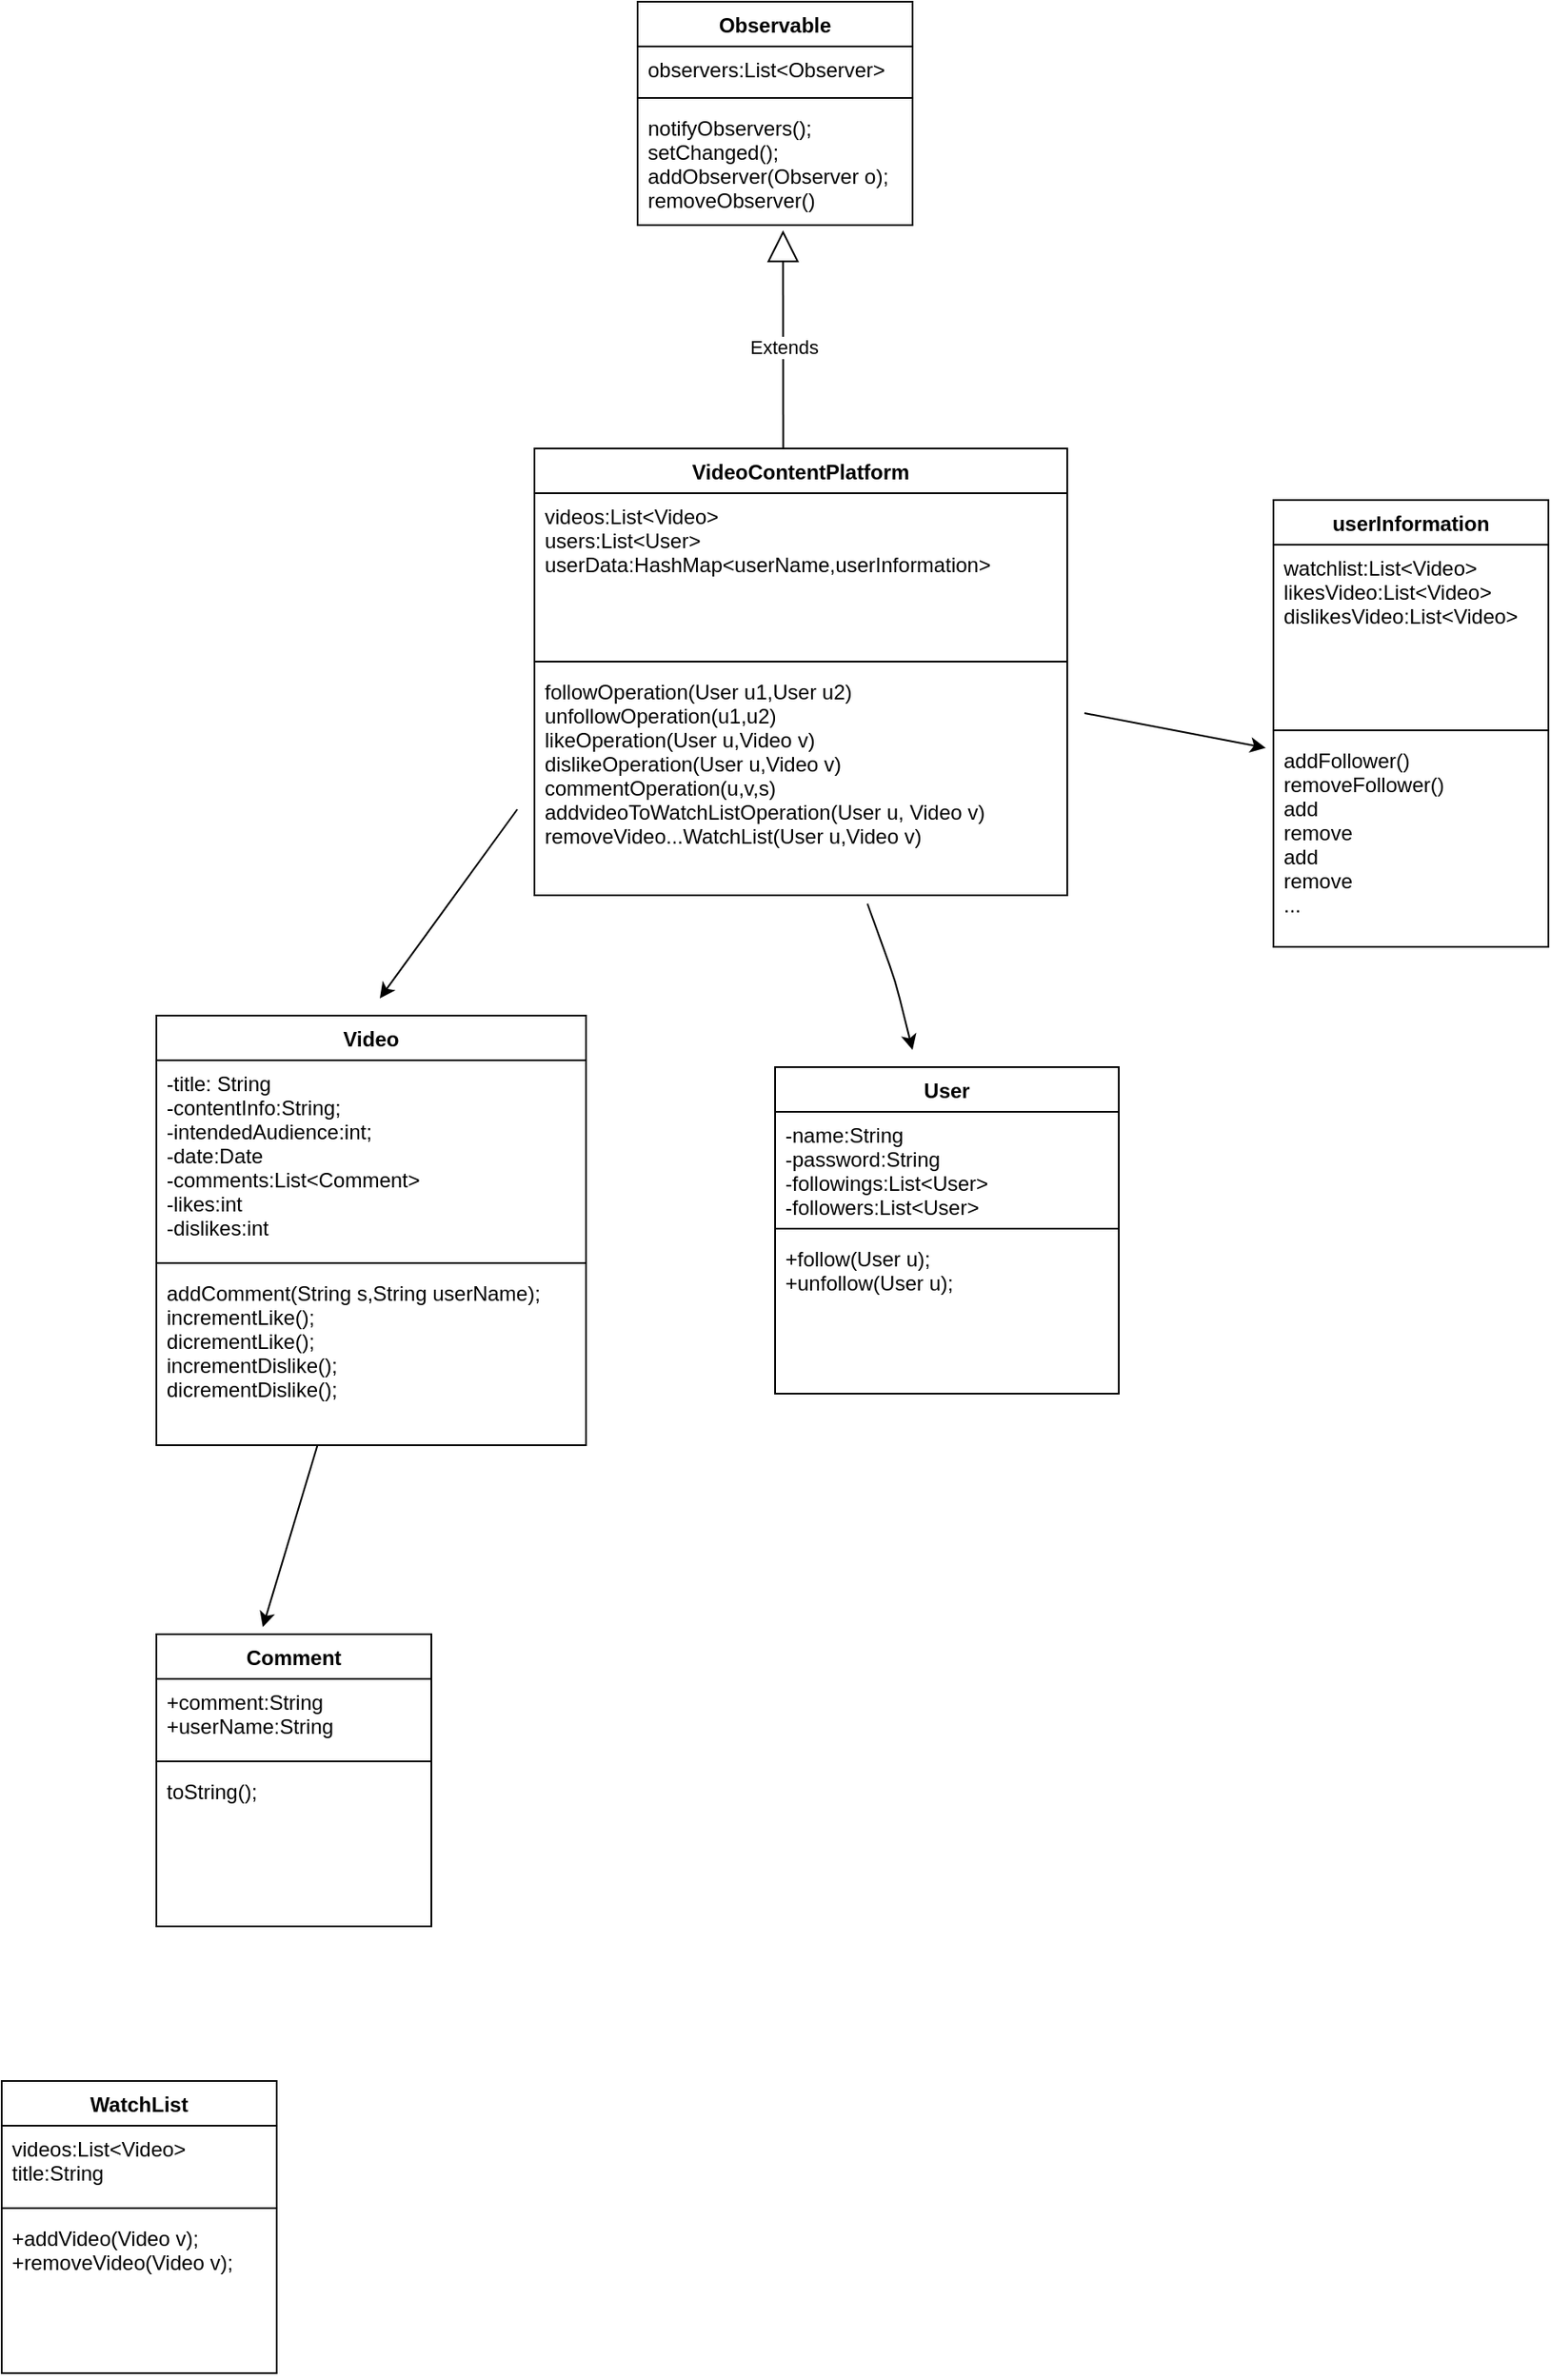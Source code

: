 <mxfile version="13.1.3" type="device"><diagram id="C5RBs43oDa-KdzZeNtuy" name="Page-1"><mxGraphModel dx="2770" dy="1003" grid="1" gridSize="10" guides="1" tooltips="1" connect="1" arrows="1" fold="1" page="1" pageScale="1" pageWidth="1169" pageHeight="1654" math="0" shadow="0"><root><mxCell id="WIyWlLk6GJQsqaUBKTNV-0"/><mxCell id="WIyWlLk6GJQsqaUBKTNV-1" parent="WIyWlLk6GJQsqaUBKTNV-0"/><mxCell id="fH8AVvBE0kCyWSPF0UdA-47" value="" style="endArrow=classic;html=1;exitX=0.625;exitY=1.037;exitDx=0;exitDy=0;exitPerimeter=0;" parent="WIyWlLk6GJQsqaUBKTNV-1" source="fH8AVvBE0kCyWSPF0UdA-46" edge="1"><mxGeometry width="50" height="50" relative="1" as="geometry"><mxPoint x="730" y="650" as="sourcePoint"/><mxPoint x="740" y="720" as="targetPoint"/><Array as="points"><mxPoint x="730" y="680"/></Array></mxGeometry></mxCell><mxCell id="fH8AVvBE0kCyWSPF0UdA-61" value="" style="endArrow=classic;html=1;exitX=0.375;exitY=1;exitDx=0;exitDy=0;exitPerimeter=0;entryX=0.387;entryY=-0.024;entryDx=0;entryDy=0;entryPerimeter=0;" parent="WIyWlLk6GJQsqaUBKTNV-1" source="fH8AVvBE0kCyWSPF0UdA-42" target="fH8AVvBE0kCyWSPF0UdA-57" edge="1"><mxGeometry width="50" height="50" relative="1" as="geometry"><mxPoint x="380" y="970" as="sourcePoint"/><mxPoint x="385" y="1050" as="targetPoint"/><Array as="points"/></mxGeometry></mxCell><mxCell id="fH8AVvBE0kCyWSPF0UdA-64" value="" style="endArrow=classic;html=1;" parent="WIyWlLk6GJQsqaUBKTNV-1" edge="1"><mxGeometry width="50" height="50" relative="1" as="geometry"><mxPoint x="510" y="580" as="sourcePoint"/><mxPoint x="430" y="690" as="targetPoint"/><Array as="points"/></mxGeometry></mxCell><mxCell id="WHv473LgF_iNxAPNl0al-5" value="" style="endArrow=classic;html=1;entryX=-0.028;entryY=0.051;entryDx=0;entryDy=0;entryPerimeter=0;" parent="WIyWlLk6GJQsqaUBKTNV-1" target="WHv473LgF_iNxAPNl0al-3" edge="1"><mxGeometry width="50" height="50" relative="1" as="geometry"><mxPoint x="840" y="524" as="sourcePoint"/><mxPoint x="900" y="495" as="targetPoint"/></mxGeometry></mxCell><mxCell id="li9NkaYh9gK0k84Wr8wr-0" value="Extends" style="endArrow=block;endSize=16;endFill=0;html=1;entryX=0.529;entryY=1.043;entryDx=0;entryDy=0;entryPerimeter=0;exitX=0.467;exitY=0.038;exitDx=0;exitDy=0;exitPerimeter=0;" parent="WIyWlLk6GJQsqaUBKTNV-1" source="fH8AVvBE0kCyWSPF0UdA-43" target="WHv473LgF_iNxAPNl0al-11" edge="1"><mxGeometry width="160" relative="1" as="geometry"><mxPoint x="745" y="320" as="sourcePoint"/><mxPoint x="605" y="320" as="targetPoint"/></mxGeometry></mxCell><mxCell id="fH8AVvBE0kCyWSPF0UdA-39" value="Video" style="swimlane;fontStyle=1;align=center;verticalAlign=top;childLayout=stackLayout;horizontal=1;startSize=26;horizontalStack=0;resizeParent=1;resizeParentMax=0;resizeLast=0;collapsible=1;marginBottom=0;" parent="WIyWlLk6GJQsqaUBKTNV-1" vertex="1"><mxGeometry x="300" y="700" width="250" height="250" as="geometry"/></mxCell><mxCell id="fH8AVvBE0kCyWSPF0UdA-40" value="-title: String&#10;-contentInfo:String;&#10;-intendedAudience:int;&#10;-date:Date&#10;-comments:List&lt;Comment&gt;&#10;-likes:int&#10;-dislikes:int" style="text;strokeColor=none;fillColor=none;align=left;verticalAlign=top;spacingLeft=4;spacingRight=4;overflow=hidden;rotatable=0;points=[[0,0.5],[1,0.5]];portConstraint=eastwest;" parent="fH8AVvBE0kCyWSPF0UdA-39" vertex="1"><mxGeometry y="26" width="250" height="114" as="geometry"/></mxCell><mxCell id="fH8AVvBE0kCyWSPF0UdA-41" value="" style="line;strokeWidth=1;fillColor=none;align=left;verticalAlign=middle;spacingTop=-1;spacingLeft=3;spacingRight=3;rotatable=0;labelPosition=right;points=[];portConstraint=eastwest;" parent="fH8AVvBE0kCyWSPF0UdA-39" vertex="1"><mxGeometry y="140" width="250" height="8" as="geometry"/></mxCell><mxCell id="fH8AVvBE0kCyWSPF0UdA-42" value="addComment(String s,String userName);&#10;incrementLike();&#10;dicrementLike();&#10;incrementDislike();&#10;dicrementDislike();&#10;" style="text;strokeColor=none;fillColor=none;align=left;verticalAlign=top;spacingLeft=4;spacingRight=4;overflow=hidden;rotatable=0;points=[[0,0.5],[1,0.5]];portConstraint=eastwest;" parent="fH8AVvBE0kCyWSPF0UdA-39" vertex="1"><mxGeometry y="148" width="250" height="102" as="geometry"/></mxCell><mxCell id="fH8AVvBE0kCyWSPF0UdA-43" value="VideoContentPlatform" style="swimlane;fontStyle=1;align=center;verticalAlign=top;childLayout=stackLayout;horizontal=1;startSize=26;horizontalStack=0;resizeParent=1;resizeParentMax=0;resizeLast=0;collapsible=1;marginBottom=0;" parent="WIyWlLk6GJQsqaUBKTNV-1" vertex="1"><mxGeometry x="520" y="370" width="310" height="260" as="geometry"/></mxCell><mxCell id="fH8AVvBE0kCyWSPF0UdA-44" value="videos:List&lt;Video&gt;&#10;users:List&lt;User&gt;&#10;userData:HashMap&lt;userName,userInformation&gt;&#10;&#10;" style="text;strokeColor=none;fillColor=none;align=left;verticalAlign=top;spacingLeft=4;spacingRight=4;overflow=hidden;rotatable=0;points=[[0,0.5],[1,0.5]];portConstraint=eastwest;" parent="fH8AVvBE0kCyWSPF0UdA-43" vertex="1"><mxGeometry y="26" width="310" height="94" as="geometry"/></mxCell><mxCell id="fH8AVvBE0kCyWSPF0UdA-45" value="" style="line;strokeWidth=1;fillColor=none;align=left;verticalAlign=middle;spacingTop=-1;spacingLeft=3;spacingRight=3;rotatable=0;labelPosition=right;points=[];portConstraint=eastwest;" parent="fH8AVvBE0kCyWSPF0UdA-43" vertex="1"><mxGeometry y="120" width="310" height="8" as="geometry"/></mxCell><mxCell id="fH8AVvBE0kCyWSPF0UdA-46" value="followOperation(User u1,User u2)&#10;unfollowOperation(u1,u2)&#10;likeOperation(User u,Video v)&#10;dislikeOperation(User u,Video v)&#10;commentOperation(u,v,s)&#10;addvideoToWatchListOperation(User u, Video v)&#10;removeVideo...WatchList(User u,Video v)&#10;&#10;&#10;" style="text;strokeColor=none;fillColor=none;align=left;verticalAlign=top;spacingLeft=4;spacingRight=4;overflow=hidden;rotatable=0;points=[[0,0.5],[1,0.5]];portConstraint=eastwest;" parent="fH8AVvBE0kCyWSPF0UdA-43" vertex="1"><mxGeometry y="128" width="310" height="132" as="geometry"/></mxCell><mxCell id="WHv473LgF_iNxAPNl0al-0" value="userInformation" style="swimlane;fontStyle=1;align=center;verticalAlign=top;childLayout=stackLayout;horizontal=1;startSize=26;horizontalStack=0;resizeParent=1;resizeParentMax=0;resizeLast=0;collapsible=1;marginBottom=0;" parent="WIyWlLk6GJQsqaUBKTNV-1" vertex="1"><mxGeometry x="950" y="400" width="160" height="260" as="geometry"/></mxCell><mxCell id="WHv473LgF_iNxAPNl0al-1" value="watchlist:List&lt;Video&gt;&#10;likesVideo:List&lt;Video&gt;&#10;dislikesVideo:List&lt;Video&gt;&#10;" style="text;strokeColor=none;fillColor=none;align=left;verticalAlign=top;spacingLeft=4;spacingRight=4;overflow=hidden;rotatable=0;points=[[0,0.5],[1,0.5]];portConstraint=eastwest;" parent="WHv473LgF_iNxAPNl0al-0" vertex="1"><mxGeometry y="26" width="160" height="104" as="geometry"/></mxCell><mxCell id="WHv473LgF_iNxAPNl0al-2" value="" style="line;strokeWidth=1;fillColor=none;align=left;verticalAlign=middle;spacingTop=-1;spacingLeft=3;spacingRight=3;rotatable=0;labelPosition=right;points=[];portConstraint=eastwest;" parent="WHv473LgF_iNxAPNl0al-0" vertex="1"><mxGeometry y="130" width="160" height="8" as="geometry"/></mxCell><mxCell id="WHv473LgF_iNxAPNl0al-3" value="addFollower()&#10;removeFollower()&#10;add&#10;remove&#10;add&#10;remove&#10;...&#10;" style="text;strokeColor=none;fillColor=none;align=left;verticalAlign=top;spacingLeft=4;spacingRight=4;overflow=hidden;rotatable=0;points=[[0,0.5],[1,0.5]];portConstraint=eastwest;" parent="WHv473LgF_iNxAPNl0al-0" vertex="1"><mxGeometry y="138" width="160" height="122" as="geometry"/></mxCell><mxCell id="WHv473LgF_iNxAPNl0al-8" value="Observable" style="swimlane;fontStyle=1;align=center;verticalAlign=top;childLayout=stackLayout;horizontal=1;startSize=26;horizontalStack=0;resizeParent=1;resizeParentMax=0;resizeLast=0;collapsible=1;marginBottom=0;" parent="WIyWlLk6GJQsqaUBKTNV-1" vertex="1"><mxGeometry x="580" y="110" width="160" height="130" as="geometry"/></mxCell><mxCell id="WHv473LgF_iNxAPNl0al-9" value="observers:List&lt;Observer&gt;" style="text;strokeColor=none;fillColor=none;align=left;verticalAlign=top;spacingLeft=4;spacingRight=4;overflow=hidden;rotatable=0;points=[[0,0.5],[1,0.5]];portConstraint=eastwest;" parent="WHv473LgF_iNxAPNl0al-8" vertex="1"><mxGeometry y="26" width="160" height="26" as="geometry"/></mxCell><mxCell id="WHv473LgF_iNxAPNl0al-10" value="" style="line;strokeWidth=1;fillColor=none;align=left;verticalAlign=middle;spacingTop=-1;spacingLeft=3;spacingRight=3;rotatable=0;labelPosition=right;points=[];portConstraint=eastwest;" parent="WHv473LgF_iNxAPNl0al-8" vertex="1"><mxGeometry y="52" width="160" height="8" as="geometry"/></mxCell><mxCell id="WHv473LgF_iNxAPNl0al-11" value="notifyObservers();&#10;setChanged();&#10;addObserver(Observer o);&#10;removeObserver()" style="text;strokeColor=none;fillColor=none;align=left;verticalAlign=top;spacingLeft=4;spacingRight=4;overflow=hidden;rotatable=0;points=[[0,0.5],[1,0.5]];portConstraint=eastwest;" parent="WHv473LgF_iNxAPNl0al-8" vertex="1"><mxGeometry y="60" width="160" height="70" as="geometry"/></mxCell><mxCell id="fH8AVvBE0kCyWSPF0UdA-57" value="Comment" style="swimlane;fontStyle=1;align=center;verticalAlign=top;childLayout=stackLayout;horizontal=1;startSize=26;horizontalStack=0;resizeParent=1;resizeParentMax=0;resizeLast=0;collapsible=1;marginBottom=0;" parent="WIyWlLk6GJQsqaUBKTNV-1" vertex="1"><mxGeometry x="300" y="1060" width="160" height="170" as="geometry"/></mxCell><mxCell id="fH8AVvBE0kCyWSPF0UdA-58" value="+comment:String&#10;+userName:String" style="text;strokeColor=none;fillColor=none;align=left;verticalAlign=top;spacingLeft=4;spacingRight=4;overflow=hidden;rotatable=0;points=[[0,0.5],[1,0.5]];portConstraint=eastwest;" parent="fH8AVvBE0kCyWSPF0UdA-57" vertex="1"><mxGeometry y="26" width="160" height="44" as="geometry"/></mxCell><mxCell id="fH8AVvBE0kCyWSPF0UdA-59" value="" style="line;strokeWidth=1;fillColor=none;align=left;verticalAlign=middle;spacingTop=-1;spacingLeft=3;spacingRight=3;rotatable=0;labelPosition=right;points=[];portConstraint=eastwest;" parent="fH8AVvBE0kCyWSPF0UdA-57" vertex="1"><mxGeometry y="70" width="160" height="8" as="geometry"/></mxCell><mxCell id="fH8AVvBE0kCyWSPF0UdA-60" value="toString();" style="text;strokeColor=none;fillColor=none;align=left;verticalAlign=top;spacingLeft=4;spacingRight=4;overflow=hidden;rotatable=0;points=[[0,0.5],[1,0.5]];portConstraint=eastwest;" parent="fH8AVvBE0kCyWSPF0UdA-57" vertex="1"><mxGeometry y="78" width="160" height="92" as="geometry"/></mxCell><mxCell id="fH8AVvBE0kCyWSPF0UdA-32" value="User" style="swimlane;fontStyle=1;align=center;verticalAlign=top;childLayout=stackLayout;horizontal=1;startSize=26;horizontalStack=0;resizeParent=1;resizeParentMax=0;resizeLast=0;collapsible=1;marginBottom=0;" parent="WIyWlLk6GJQsqaUBKTNV-1" vertex="1"><mxGeometry x="660" y="730" width="200" height="190" as="geometry"/></mxCell><mxCell id="fH8AVvBE0kCyWSPF0UdA-33" value="-name:String&#10;-password:String&#10;-followings:List&lt;User&gt;&#10;-followers:List&lt;User&gt;&#10;&#10;" style="text;strokeColor=none;fillColor=none;align=left;verticalAlign=top;spacingLeft=4;spacingRight=4;overflow=hidden;rotatable=0;points=[[0,0.5],[1,0.5]];portConstraint=eastwest;" parent="fH8AVvBE0kCyWSPF0UdA-32" vertex="1"><mxGeometry y="26" width="200" height="64" as="geometry"/></mxCell><mxCell id="fH8AVvBE0kCyWSPF0UdA-34" value="" style="line;strokeWidth=1;fillColor=none;align=left;verticalAlign=middle;spacingTop=-1;spacingLeft=3;spacingRight=3;rotatable=0;labelPosition=right;points=[];portConstraint=eastwest;" parent="fH8AVvBE0kCyWSPF0UdA-32" vertex="1"><mxGeometry y="90" width="200" height="8" as="geometry"/></mxCell><mxCell id="fH8AVvBE0kCyWSPF0UdA-35" value="+follow(User u);&#10;+unfollow(User u);&#10;&#10;" style="text;strokeColor=none;fillColor=none;align=left;verticalAlign=top;spacingLeft=4;spacingRight=4;overflow=hidden;rotatable=0;points=[[0,0.5],[1,0.5]];portConstraint=eastwest;" parent="fH8AVvBE0kCyWSPF0UdA-32" vertex="1"><mxGeometry y="98" width="200" height="92" as="geometry"/></mxCell><mxCell id="fH8AVvBE0kCyWSPF0UdA-49" value="WatchList" style="swimlane;fontStyle=1;align=center;verticalAlign=top;childLayout=stackLayout;horizontal=1;startSize=26;horizontalStack=0;resizeParent=1;resizeParentMax=0;resizeLast=0;collapsible=1;marginBottom=0;" parent="WIyWlLk6GJQsqaUBKTNV-1" vertex="1"><mxGeometry x="210" y="1320" width="160" height="170" as="geometry"/></mxCell><mxCell id="fH8AVvBE0kCyWSPF0UdA-50" value="videos:List&lt;Video&gt;&#10;title:String&#10;" style="text;strokeColor=none;fillColor=none;align=left;verticalAlign=top;spacingLeft=4;spacingRight=4;overflow=hidden;rotatable=0;points=[[0,0.5],[1,0.5]];portConstraint=eastwest;" parent="fH8AVvBE0kCyWSPF0UdA-49" vertex="1"><mxGeometry y="26" width="160" height="44" as="geometry"/></mxCell><mxCell id="fH8AVvBE0kCyWSPF0UdA-51" value="" style="line;strokeWidth=1;fillColor=none;align=left;verticalAlign=middle;spacingTop=-1;spacingLeft=3;spacingRight=3;rotatable=0;labelPosition=right;points=[];portConstraint=eastwest;" parent="fH8AVvBE0kCyWSPF0UdA-49" vertex="1"><mxGeometry y="70" width="160" height="8" as="geometry"/></mxCell><mxCell id="fH8AVvBE0kCyWSPF0UdA-52" value="+addVideo(Video v);&#10;+removeVideo(Video v);&#10;" style="text;strokeColor=none;fillColor=none;align=left;verticalAlign=top;spacingLeft=4;spacingRight=4;overflow=hidden;rotatable=0;points=[[0,0.5],[1,0.5]];portConstraint=eastwest;" parent="fH8AVvBE0kCyWSPF0UdA-49" vertex="1"><mxGeometry y="78" width="160" height="92" as="geometry"/></mxCell></root></mxGraphModel></diagram></mxfile>